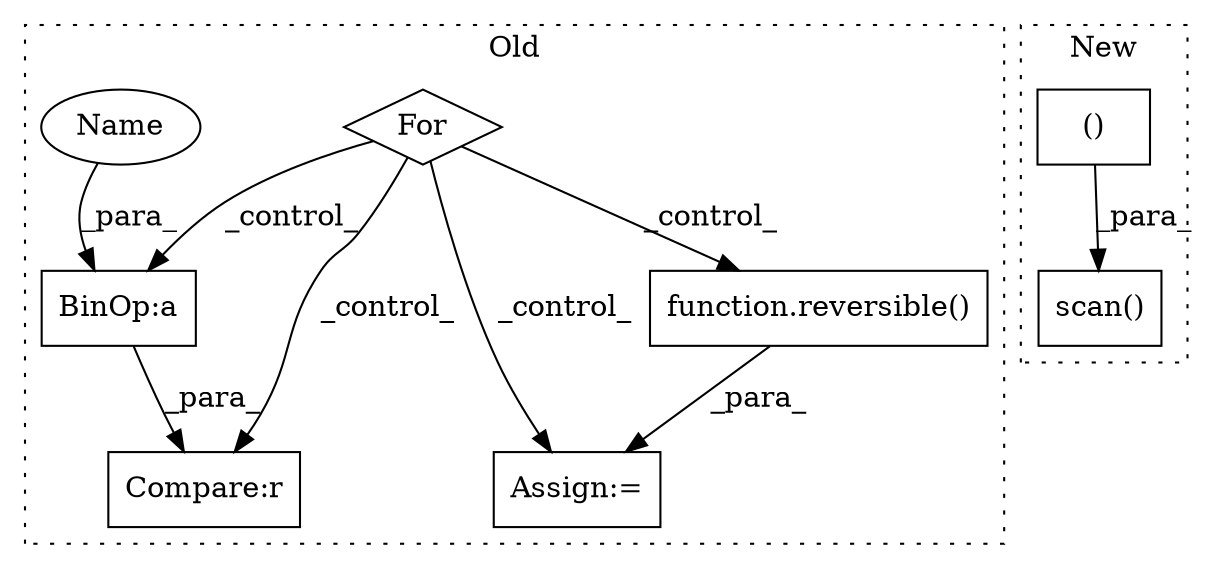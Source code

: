 digraph G {
subgraph cluster0 {
1 [label="function.reversible()" a="75" s="11065,11123" l="11,1" shape="box"];
4 [label="Assign:=" a="68" s="11062" l="3" shape="box"];
5 [label="BinOp:a" a="82" s="11176" l="3" shape="box"];
6 [label="For" a="107" s="11018,11049" l="4,10" shape="diamond"];
7 [label="Compare:r" a="40" s="11174" l="26" shape="box"];
8 [label="Name" a="87" s="11175" l="1" shape="ellipse"];
label = "Old";
style="dotted";
}
subgraph cluster1 {
2 [label="scan()" a="75" s="11024,11092" l="9,31" shape="box"];
3 [label="()" a="54" s="11048" l="15" shape="box"];
label = "New";
style="dotted";
}
1 -> 4 [label="_para_"];
3 -> 2 [label="_para_"];
5 -> 7 [label="_para_"];
6 -> 1 [label="_control_"];
6 -> 4 [label="_control_"];
6 -> 5 [label="_control_"];
6 -> 7 [label="_control_"];
8 -> 5 [label="_para_"];
}